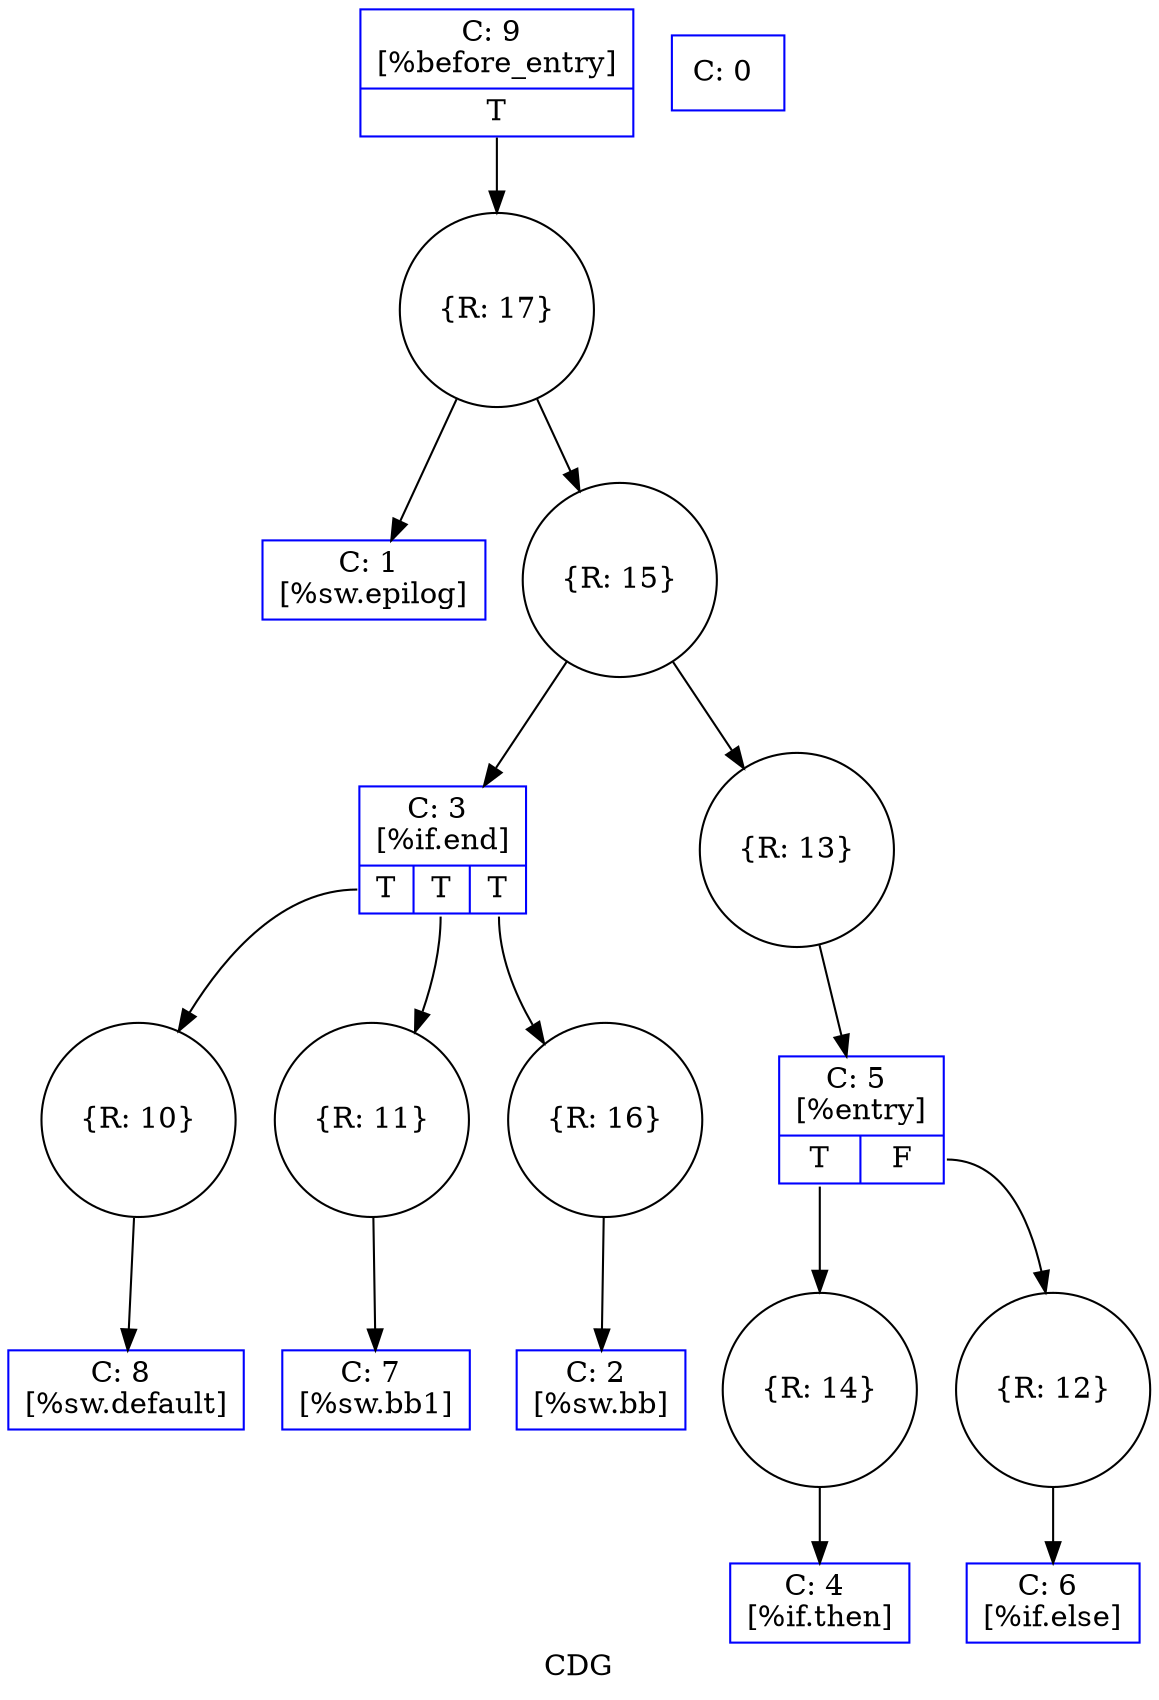 digraph "CDG" {
	label="CDG";

	Node0x24f54a0 [shape=record,shape=circle,label="{R: 17}"];
	Node0x24f54a0 -> Node0x24e21f0;
	Node0x24f54a0 -> Node0x24f5240;
	Node0x24f5370 [shape=record,shape=circle,label="{R: 16}"];
	Node0x24f5370 -> Node0x24e22b0;
	Node0x24f5240 [shape=record,shape=circle,label="{R: 15}"];
	Node0x24f5240 -> Node0x24e2370;
	Node0x24f5240 -> Node0x24f4fe0;
	Node0x24f5110 [shape=record,shape=circle,label="{R: 14}"];
	Node0x24f5110 -> Node0x24e2450;
	Node0x24f4fe0 [shape=record,shape=circle,label="{R: 13}"];
	Node0x24f4fe0 -> Node0x24e2530;
	Node0x24e20c0 [shape=record,color=blue,label="{C: 0 \n}"];
	Node0x24e21f0 [shape=record,color=blue,label="{C: 1 \n[%sw.epilog]\n}"];
	Node0x24e22b0 [shape=record,color=blue,label="{C: 2 \n[%sw.bb]\n}"];
	Node0x24e2370 [shape=record,color=blue,label="{C: 3 \n[%if.end]\n|{<s0>T|<s1>T|<s2>T}}"];
	Node0x24e2370:s0 -> Node0x24f4d90[collor=blue];
	Node0x24e2370:s1 -> Node0x24f4e70[collor=blue];
	Node0x24e2370:s2 -> Node0x24f5370[collor=blue];
	Node0x24e2450 [shape=record,color=blue,label="{C: 4 \n[%if.then]\n}"];
	Node0x24e2530 [shape=record,color=blue,label="{C: 5 \n[%entry]\n|{<s0>T|<s1>F}}"];
	Node0x24e2530:s0 -> Node0x24f5110[collor=blue];
	Node0x24e2530:s1 -> Node0x24f4f10;
	Node0x24e2610 [shape=record,color=blue,label="{C: 6 \n[%if.else]\n}"];
	Node0x24e26f0 [shape=record,color=blue,label="{C: 7 \n[%sw.bb1]\n}"];
	Node0x24e27d0 [shape=record,color=blue,label="{C: 8 \n[%sw.default]\n}"];
	Node0x24e28b0 [shape=record,color=blue,label="{C: 9 \n[%before_entry]\n|{<s0>T}}"];
	Node0x24e28b0:s0 -> Node0x24f54a0[collor=blue];
	Node0x24f4d90 [shape=record,shape=circle,label="{R: 10}"];
	Node0x24f4d90 -> Node0x24e27d0;
	Node0x24f4e70 [shape=record,shape=circle,label="{R: 11}"];
	Node0x24f4e70 -> Node0x24e26f0;
	Node0x24f4f10 [shape=record,shape=circle,label="{R: 12}"];
	Node0x24f4f10 -> Node0x24e2610;
}
